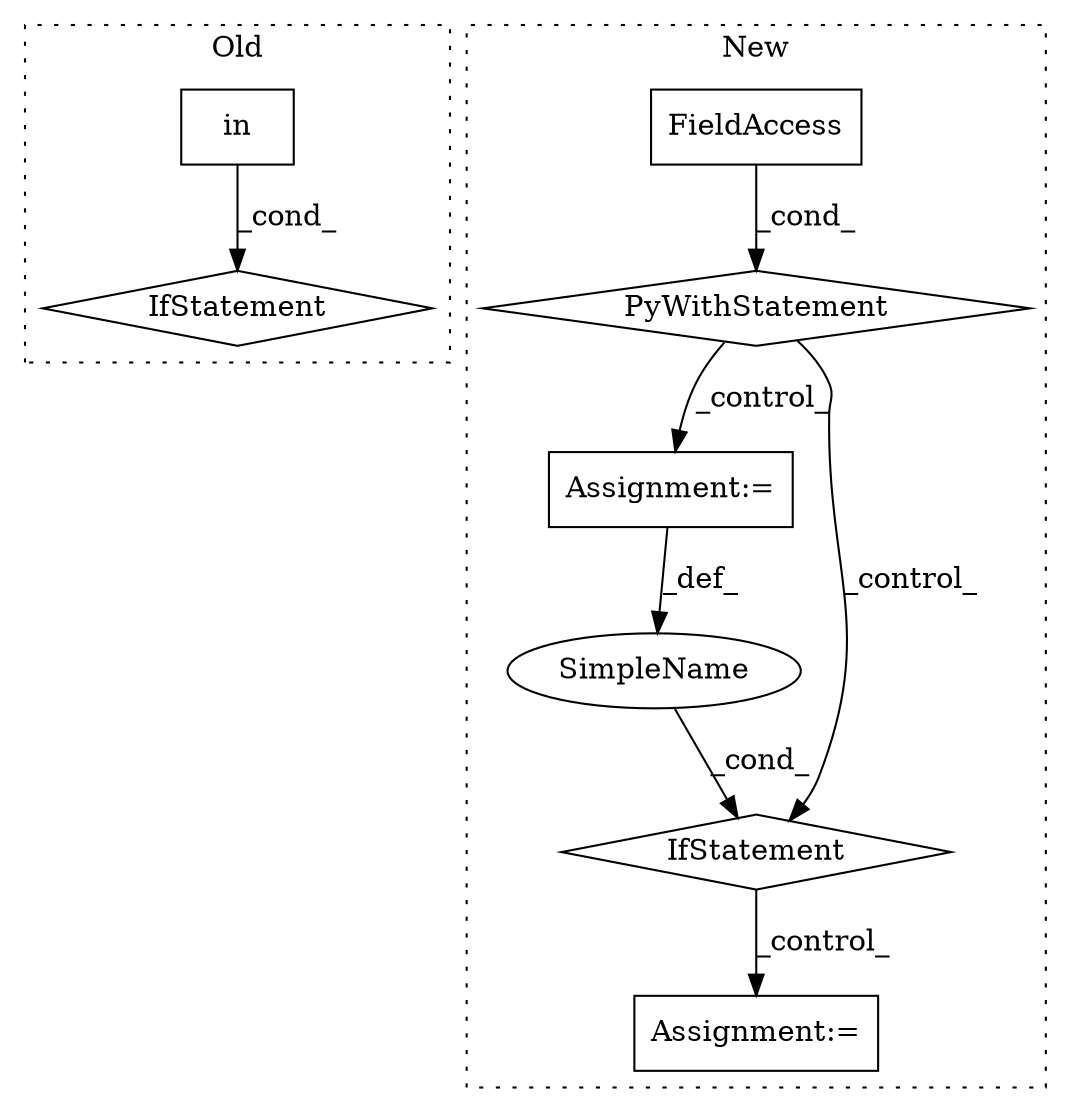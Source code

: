 digraph G {
subgraph cluster0 {
1 [label="in" a="105" s="10379" l="16" shape="box"];
3 [label="IfStatement" a="25" s="10396" l="3" shape="diamond"];
label = "Old";
style="dotted";
}
subgraph cluster1 {
2 [label="PyWithStatement" a="104" s="8730,8760" l="10,2" shape="diamond"];
4 [label="Assignment:=" a="7" s="9159,9273" l="65,2" shape="box"];
5 [label="FieldAccess" a="22" s="8740" l="20" shape="box"];
6 [label="IfStatement" a="25" s="9289,9319" l="16,2" shape="diamond"];
7 [label="SimpleName" a="42" s="" l="" shape="ellipse"];
8 [label="Assignment:=" a="7" s="9412" l="1" shape="box"];
label = "New";
style="dotted";
}
1 -> 3 [label="_cond_"];
2 -> 4 [label="_control_"];
2 -> 6 [label="_control_"];
4 -> 7 [label="_def_"];
5 -> 2 [label="_cond_"];
6 -> 8 [label="_control_"];
7 -> 6 [label="_cond_"];
}